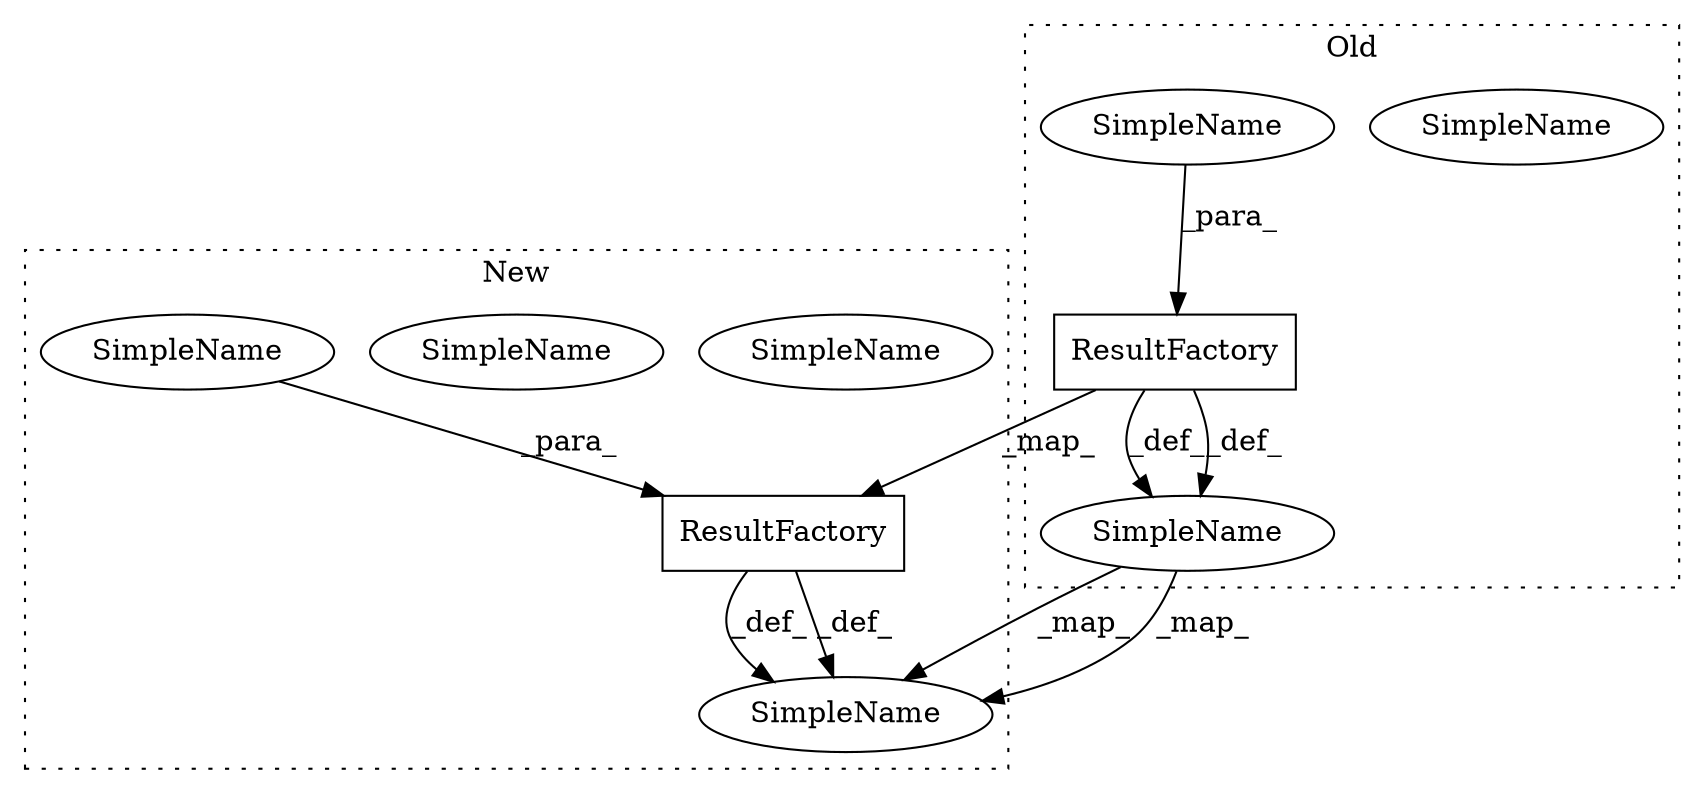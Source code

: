 digraph G {
subgraph cluster0 {
1 [label="ResultFactory" a="32" s="1982,2027" l="14,1" shape="box"];
3 [label="SimpleName" a="42" s="1848" l="8" shape="ellipse"];
6 [label="SimpleName" a="42" s="1848" l="8" shape="ellipse"];
8 [label="SimpleName" a="42" s="2022" l="5" shape="ellipse"];
label = "Old";
style="dotted";
}
subgraph cluster1 {
2 [label="ResultFactory" a="32" s="2159,2204" l="14,1" shape="box"];
4 [label="SimpleName" a="42" s="1848" l="8" shape="ellipse"];
5 [label="SimpleName" a="42" s="1848" l="8" shape="ellipse"];
7 [label="SimpleName" a="42" s="1794" l="5" shape="ellipse"];
9 [label="SimpleName" a="42" s="2199" l="5" shape="ellipse"];
label = "New";
style="dotted";
}
1 -> 6 [label="_def_"];
1 -> 6 [label="_def_"];
1 -> 2 [label="_map_"];
2 -> 5 [label="_def_"];
2 -> 5 [label="_def_"];
6 -> 5 [label="_map_"];
6 -> 5 [label="_map_"];
8 -> 1 [label="_para_"];
9 -> 2 [label="_para_"];
}